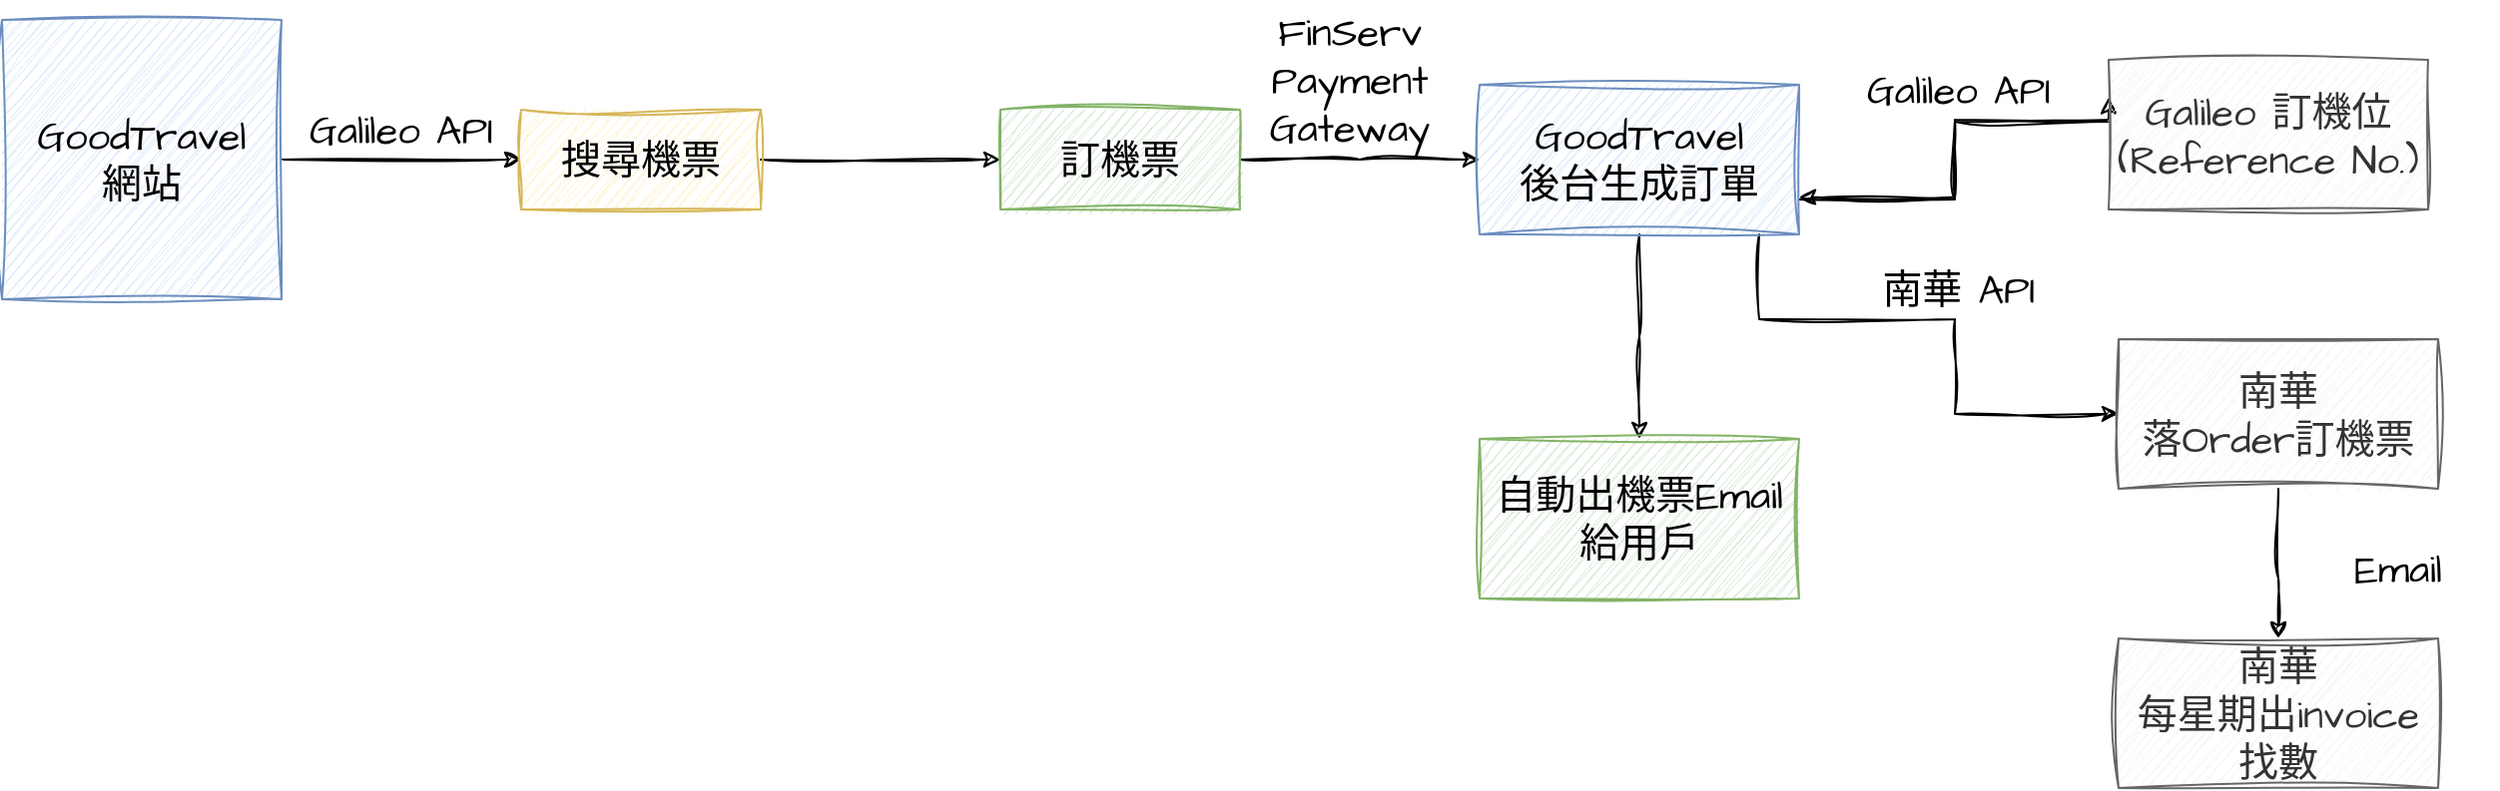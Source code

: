 <mxfile version="22.0.8" type="github">
  <diagram name="Page-1" id="SrOD3sqG6qAQk4lOOv39">
    <mxGraphModel dx="1989" dy="783" grid="1" gridSize="10" guides="1" tooltips="1" connect="1" arrows="1" fold="1" page="1" pageScale="1" pageWidth="850" pageHeight="1100" math="0" shadow="0">
      <root>
        <mxCell id="0" />
        <mxCell id="1" parent="0" />
        <mxCell id="_T38tnK4JkUB8tug089S-3" style="edgeStyle=orthogonalEdgeStyle;rounded=0;sketch=1;hachureGap=4;jiggle=2;curveFitting=1;orthogonalLoop=1;jettySize=auto;html=1;fontFamily=Architects Daughter;fontSource=https%3A%2F%2Ffonts.googleapis.com%2Fcss%3Ffamily%3DArchitects%2BDaughter;fontSize=16;" edge="1" parent="1" source="_T38tnK4JkUB8tug089S-1" target="_T38tnK4JkUB8tug089S-2">
          <mxGeometry relative="1" as="geometry" />
        </mxCell>
        <mxCell id="_T38tnK4JkUB8tug089S-1" value="GoodTravel&lt;br&gt;網站" style="rounded=0;whiteSpace=wrap;html=1;sketch=1;hachureGap=4;jiggle=2;curveFitting=1;fontFamily=Architects Daughter;fontSource=https%3A%2F%2Ffonts.googleapis.com%2Fcss%3Ffamily%3DArchitects%2BDaughter;fontSize=20;fillColor=#dae8fc;strokeColor=#6c8ebf;" vertex="1" parent="1">
          <mxGeometry x="60" y="150" width="140" height="140" as="geometry" />
        </mxCell>
        <mxCell id="_T38tnK4JkUB8tug089S-6" style="edgeStyle=orthogonalEdgeStyle;rounded=0;sketch=1;hachureGap=4;jiggle=2;curveFitting=1;orthogonalLoop=1;jettySize=auto;html=1;entryX=0;entryY=0.5;entryDx=0;entryDy=0;fontFamily=Architects Daughter;fontSource=https%3A%2F%2Ffonts.googleapis.com%2Fcss%3Ffamily%3DArchitects%2BDaughter;fontSize=16;" edge="1" parent="1" source="_T38tnK4JkUB8tug089S-2" target="_T38tnK4JkUB8tug089S-5">
          <mxGeometry relative="1" as="geometry" />
        </mxCell>
        <mxCell id="_T38tnK4JkUB8tug089S-2" value="搜尋機票" style="rounded=0;whiteSpace=wrap;html=1;sketch=1;hachureGap=4;jiggle=2;curveFitting=1;fontFamily=Architects Daughter;fontSource=https%3A%2F%2Ffonts.googleapis.com%2Fcss%3Ffamily%3DArchitects%2BDaughter;fontSize=20;fillColor=#fff2cc;strokeColor=#d6b656;" vertex="1" parent="1">
          <mxGeometry x="320" y="195" width="120" height="50" as="geometry" />
        </mxCell>
        <mxCell id="_T38tnK4JkUB8tug089S-4" value="Galileo API" style="text;html=1;strokeColor=none;fillColor=none;align=center;verticalAlign=middle;whiteSpace=wrap;rounded=0;fontSize=20;fontFamily=Architects Daughter;" vertex="1" parent="1">
          <mxGeometry x="210" y="190" width="100" height="30" as="geometry" />
        </mxCell>
        <mxCell id="_T38tnK4JkUB8tug089S-11" style="edgeStyle=orthogonalEdgeStyle;rounded=0;sketch=1;hachureGap=4;jiggle=2;curveFitting=1;orthogonalLoop=1;jettySize=auto;html=1;fontFamily=Architects Daughter;fontSource=https%3A%2F%2Ffonts.googleapis.com%2Fcss%3Ffamily%3DArchitects%2BDaughter;fontSize=16;" edge="1" parent="1" source="_T38tnK4JkUB8tug089S-5">
          <mxGeometry relative="1" as="geometry">
            <mxPoint x="800" y="220" as="targetPoint" />
          </mxGeometry>
        </mxCell>
        <mxCell id="_T38tnK4JkUB8tug089S-5" value="訂機票" style="rounded=0;whiteSpace=wrap;html=1;sketch=1;hachureGap=4;jiggle=2;curveFitting=1;fontFamily=Architects Daughter;fontSource=https%3A%2F%2Ffonts.googleapis.com%2Fcss%3Ffamily%3DArchitects%2BDaughter;fontSize=20;fillColor=#d5e8d4;strokeColor=#82b366;" vertex="1" parent="1">
          <mxGeometry x="560" y="195" width="120" height="50" as="geometry" />
        </mxCell>
        <mxCell id="_T38tnK4JkUB8tug089S-7" value="FinServ Payment Gateway" style="text;html=1;strokeColor=none;fillColor=none;align=center;verticalAlign=middle;whiteSpace=wrap;rounded=0;fontSize=20;fontFamily=Architects Daughter;" vertex="1" parent="1">
          <mxGeometry x="660" y="140" width="150" height="80" as="geometry" />
        </mxCell>
        <mxCell id="_T38tnK4JkUB8tug089S-14" style="edgeStyle=orthogonalEdgeStyle;rounded=0;sketch=1;hachureGap=4;jiggle=2;curveFitting=1;orthogonalLoop=1;jettySize=auto;html=1;entryX=0;entryY=0.25;entryDx=0;entryDy=0;fontFamily=Architects Daughter;fontSource=https%3A%2F%2Ffonts.googleapis.com%2Fcss%3Ffamily%3DArchitects%2BDaughter;fontSize=16;" edge="1" parent="1" source="_T38tnK4JkUB8tug089S-12" target="_T38tnK4JkUB8tug089S-13">
          <mxGeometry relative="1" as="geometry">
            <Array as="points">
              <mxPoint x="1038" y="240" />
              <mxPoint x="1038" y="201" />
            </Array>
          </mxGeometry>
        </mxCell>
        <mxCell id="_T38tnK4JkUB8tug089S-24" style="edgeStyle=orthogonalEdgeStyle;rounded=0;sketch=1;hachureGap=4;jiggle=2;curveFitting=1;orthogonalLoop=1;jettySize=auto;html=1;fontFamily=Architects Daughter;fontSource=https%3A%2F%2Ffonts.googleapis.com%2Fcss%3Ffamily%3DArchitects%2BDaughter;fontSize=16;" edge="1" parent="1" source="_T38tnK4JkUB8tug089S-12">
          <mxGeometry relative="1" as="geometry">
            <mxPoint x="880" y="360" as="targetPoint" />
          </mxGeometry>
        </mxCell>
        <mxCell id="_T38tnK4JkUB8tug089S-28" style="edgeStyle=orthogonalEdgeStyle;rounded=0;sketch=1;hachureGap=4;jiggle=2;curveFitting=1;orthogonalLoop=1;jettySize=auto;html=1;entryX=0;entryY=0.5;entryDx=0;entryDy=0;fontFamily=Architects Daughter;fontSource=https%3A%2F%2Ffonts.googleapis.com%2Fcss%3Ffamily%3DArchitects%2BDaughter;fontSize=16;" edge="1" parent="1" source="_T38tnK4JkUB8tug089S-12" target="_T38tnK4JkUB8tug089S-26">
          <mxGeometry relative="1" as="geometry">
            <Array as="points">
              <mxPoint x="940" y="300" />
              <mxPoint x="1038" y="300" />
              <mxPoint x="1038" y="348" />
            </Array>
          </mxGeometry>
        </mxCell>
        <mxCell id="_T38tnK4JkUB8tug089S-12" value="GoodTravel&lt;br&gt;後台生成訂單" style="rounded=0;whiteSpace=wrap;html=1;sketch=1;hachureGap=4;jiggle=2;curveFitting=1;fontFamily=Architects Daughter;fontSource=https%3A%2F%2Ffonts.googleapis.com%2Fcss%3Ffamily%3DArchitects%2BDaughter;fontSize=20;fillColor=#dae8fc;strokeColor=#6c8ebf;" vertex="1" parent="1">
          <mxGeometry x="800" y="182.5" width="160" height="75" as="geometry" />
        </mxCell>
        <mxCell id="_T38tnK4JkUB8tug089S-21" style="edgeStyle=orthogonalEdgeStyle;rounded=0;sketch=1;hachureGap=4;jiggle=2;curveFitting=1;orthogonalLoop=1;jettySize=auto;html=1;entryX=1;entryY=0.75;entryDx=0;entryDy=0;fontFamily=Architects Daughter;fontSource=https%3A%2F%2Ffonts.googleapis.com%2Fcss%3Ffamily%3DArchitects%2BDaughter;fontSize=16;" edge="1" parent="1" source="_T38tnK4JkUB8tug089S-13" target="_T38tnK4JkUB8tug089S-12">
          <mxGeometry relative="1" as="geometry">
            <Array as="points">
              <mxPoint x="1038" y="200" />
              <mxPoint x="1038" y="239" />
            </Array>
          </mxGeometry>
        </mxCell>
        <mxCell id="_T38tnK4JkUB8tug089S-13" value="Galileo 訂機位&lt;br&gt;(Reference No.)" style="rounded=0;whiteSpace=wrap;html=1;sketch=1;hachureGap=4;jiggle=2;curveFitting=1;fontFamily=Architects Daughter;fontSource=https%3A%2F%2Ffonts.googleapis.com%2Fcss%3Ffamily%3DArchitects%2BDaughter;fontSize=20;fillColor=#f5f5f5;strokeColor=#666666;fontColor=#333333;" vertex="1" parent="1">
          <mxGeometry x="1115" y="170" width="160" height="75" as="geometry" />
        </mxCell>
        <mxCell id="_T38tnK4JkUB8tug089S-15" value="Galileo API" style="text;html=1;strokeColor=none;fillColor=none;align=center;verticalAlign=middle;whiteSpace=wrap;rounded=0;fontSize=20;fontFamily=Architects Daughter;" vertex="1" parent="1">
          <mxGeometry x="990" y="170" width="100" height="30" as="geometry" />
        </mxCell>
        <mxCell id="_T38tnK4JkUB8tug089S-23" value="自動出機票Email&lt;br&gt;給用戶" style="rounded=0;whiteSpace=wrap;html=1;sketch=1;hachureGap=4;jiggle=2;curveFitting=1;fontFamily=Architects Daughter;fontSource=https%3A%2F%2Ffonts.googleapis.com%2Fcss%3Ffamily%3DArchitects%2BDaughter;fontSize=20;fillColor=#d5e8d4;strokeColor=#82b366;" vertex="1" parent="1">
          <mxGeometry x="800" y="360" width="160" height="80" as="geometry" />
        </mxCell>
        <mxCell id="_T38tnK4JkUB8tug089S-25" style="edgeStyle=orthogonalEdgeStyle;rounded=0;sketch=1;hachureGap=4;jiggle=2;curveFitting=1;orthogonalLoop=1;jettySize=auto;html=1;exitX=0.5;exitY=1;exitDx=0;exitDy=0;fontFamily=Architects Daughter;fontSource=https%3A%2F%2Ffonts.googleapis.com%2Fcss%3Ffamily%3DArchitects%2BDaughter;fontSize=16;" edge="1" parent="1" source="_T38tnK4JkUB8tug089S-23" target="_T38tnK4JkUB8tug089S-23">
          <mxGeometry relative="1" as="geometry" />
        </mxCell>
        <mxCell id="_T38tnK4JkUB8tug089S-30" value="" style="edgeStyle=orthogonalEdgeStyle;rounded=0;sketch=1;hachureGap=4;jiggle=2;curveFitting=1;orthogonalLoop=1;jettySize=auto;html=1;fontFamily=Architects Daughter;fontSource=https%3A%2F%2Ffonts.googleapis.com%2Fcss%3Ffamily%3DArchitects%2BDaughter;fontSize=16;" edge="1" parent="1" source="_T38tnK4JkUB8tug089S-26" target="_T38tnK4JkUB8tug089S-29">
          <mxGeometry relative="1" as="geometry">
            <Array as="points">
              <mxPoint x="1200" y="430" />
              <mxPoint x="1200" y="430" />
            </Array>
          </mxGeometry>
        </mxCell>
        <mxCell id="_T38tnK4JkUB8tug089S-26" value="南華&lt;br&gt;落Order訂機票" style="rounded=0;whiteSpace=wrap;html=1;sketch=1;hachureGap=4;jiggle=2;curveFitting=1;fontFamily=Architects Daughter;fontSource=https%3A%2F%2Ffonts.googleapis.com%2Fcss%3Ffamily%3DArchitects%2BDaughter;fontSize=20;fillColor=#f5f5f5;strokeColor=#666666;fontColor=#333333;" vertex="1" parent="1">
          <mxGeometry x="1120" y="310" width="160" height="75" as="geometry" />
        </mxCell>
        <mxCell id="_T38tnK4JkUB8tug089S-29" value="南華&lt;br&gt;每星期出invoice 找數" style="rounded=0;whiteSpace=wrap;html=1;sketch=1;hachureGap=4;jiggle=2;curveFitting=1;fontFamily=Architects Daughter;fontSource=https%3A%2F%2Ffonts.googleapis.com%2Fcss%3Ffamily%3DArchitects%2BDaughter;fontSize=20;fillColor=#f5f5f5;strokeColor=#666666;fontColor=#333333;" vertex="1" parent="1">
          <mxGeometry x="1120" y="460" width="160" height="75" as="geometry" />
        </mxCell>
        <mxCell id="_T38tnK4JkUB8tug089S-31" value="南華 API" style="text;html=1;strokeColor=none;fillColor=none;align=center;verticalAlign=middle;whiteSpace=wrap;rounded=0;fontSize=20;fontFamily=Architects Daughter;" vertex="1" parent="1">
          <mxGeometry x="990" y="270" width="100" height="30" as="geometry" />
        </mxCell>
        <mxCell id="_T38tnK4JkUB8tug089S-32" value="Email" style="text;html=1;strokeColor=none;fillColor=none;align=center;verticalAlign=middle;whiteSpace=wrap;rounded=0;fontSize=20;fontFamily=Architects Daughter;" vertex="1" parent="1">
          <mxGeometry x="1210" y="410" width="100" height="30" as="geometry" />
        </mxCell>
      </root>
    </mxGraphModel>
  </diagram>
</mxfile>
